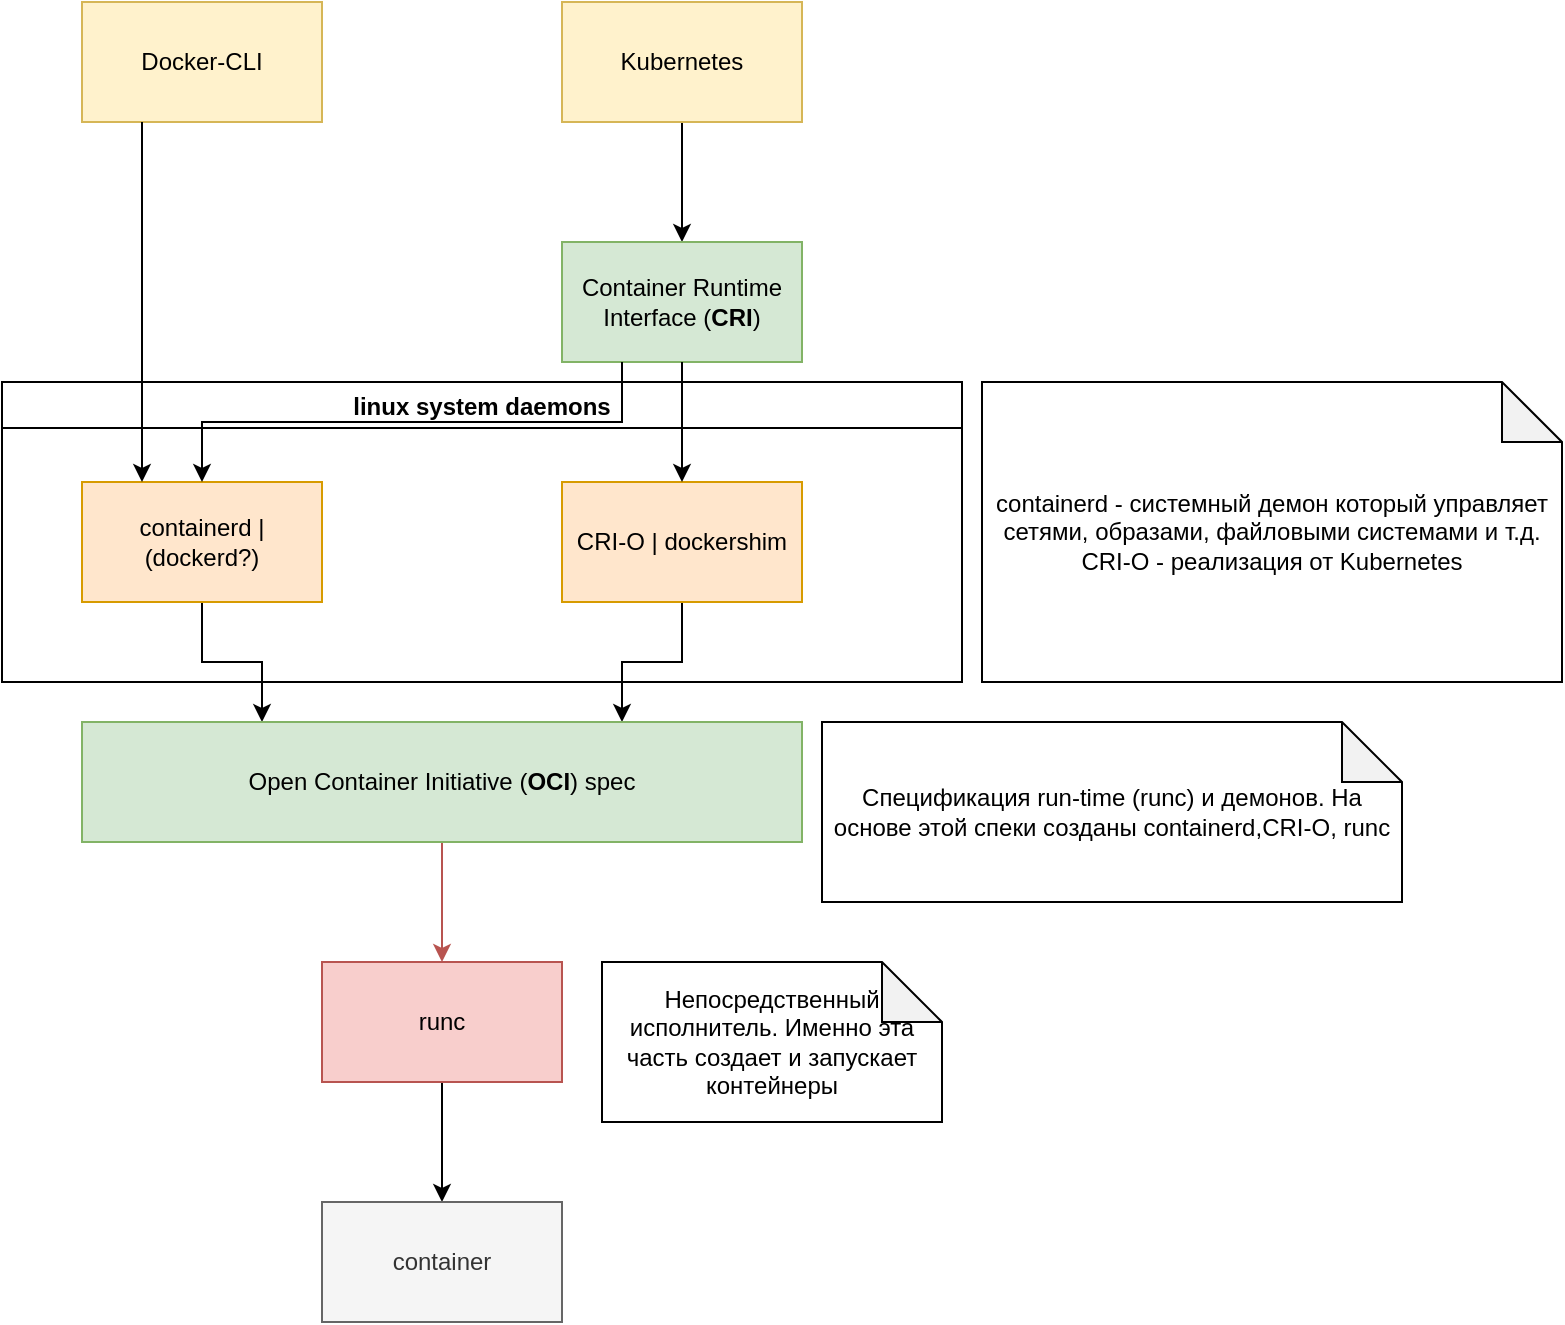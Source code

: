<mxfile version="19.0.3" type="device"><diagram id="R2lEEEUBdFMjLlhIrx00" name="Page-1"><mxGraphModel dx="1422" dy="873" grid="1" gridSize="10" guides="1" tooltips="1" connect="1" arrows="1" fold="1" page="1" pageScale="1" pageWidth="850" pageHeight="1100" math="0" shadow="0" extFonts="Permanent Marker^https://fonts.googleapis.com/css?family=Permanent+Marker"><root><mxCell id="0"/><mxCell id="1" parent="0"/><mxCell id="keZT6Aj--qQcIVIbq3E4-2" value="Docker-CLI" style="rounded=0;whiteSpace=wrap;html=1;fillColor=#fff2cc;strokeColor=#d6b656;" vertex="1" parent="1"><mxGeometry x="80" y="40" width="120" height="60" as="geometry"/></mxCell><mxCell id="keZT6Aj--qQcIVIbq3E4-10" style="edgeStyle=orthogonalEdgeStyle;rounded=0;orthogonalLoop=1;jettySize=auto;html=1;exitX=0.5;exitY=1;exitDx=0;exitDy=0;entryX=0.5;entryY=0;entryDx=0;entryDy=0;" edge="1" parent="1" source="keZT6Aj--qQcIVIbq3E4-3" target="keZT6Aj--qQcIVIbq3E4-4"><mxGeometry relative="1" as="geometry"/></mxCell><mxCell id="keZT6Aj--qQcIVIbq3E4-3" value="Kubernetes" style="rounded=0;whiteSpace=wrap;html=1;fillColor=#fff2cc;strokeColor=#d6b656;" vertex="1" parent="1"><mxGeometry x="320" y="40" width="120" height="60" as="geometry"/></mxCell><mxCell id="keZT6Aj--qQcIVIbq3E4-4" value="Container Runtime Interface (&lt;b&gt;CRI&lt;/b&gt;)" style="rounded=0;whiteSpace=wrap;html=1;strokeColor=#82b366;fillColor=#d5e8d4;" vertex="1" parent="1"><mxGeometry x="320" y="160" width="120" height="60" as="geometry"/></mxCell><mxCell id="keZT6Aj--qQcIVIbq3E4-13" style="edgeStyle=orthogonalEdgeStyle;rounded=0;orthogonalLoop=1;jettySize=auto;html=1;exitX=0.5;exitY=1;exitDx=0;exitDy=0;entryX=0.25;entryY=0;entryDx=0;entryDy=0;" edge="1" parent="1" source="keZT6Aj--qQcIVIbq3E4-5" target="keZT6Aj--qQcIVIbq3E4-11"><mxGeometry relative="1" as="geometry"/></mxCell><mxCell id="keZT6Aj--qQcIVIbq3E4-5" value="containerd | (dockerd?)" style="rounded=0;whiteSpace=wrap;html=1;strokeColor=#d79b00;fillColor=#ffe6cc;" vertex="1" parent="1"><mxGeometry x="80" y="280" width="120" height="60" as="geometry"/></mxCell><mxCell id="keZT6Aj--qQcIVIbq3E4-12" style="edgeStyle=orthogonalEdgeStyle;rounded=0;orthogonalLoop=1;jettySize=auto;html=1;exitX=0.5;exitY=1;exitDx=0;exitDy=0;entryX=0.75;entryY=0;entryDx=0;entryDy=0;" edge="1" parent="1" source="keZT6Aj--qQcIVIbq3E4-6" target="keZT6Aj--qQcIVIbq3E4-11"><mxGeometry relative="1" as="geometry"/></mxCell><mxCell id="keZT6Aj--qQcIVIbq3E4-6" value="CRI-O | dockershim" style="rounded=0;whiteSpace=wrap;html=1;strokeColor=#d79b00;fillColor=#ffe6cc;" vertex="1" parent="1"><mxGeometry x="320" y="280" width="120" height="60" as="geometry"/></mxCell><mxCell id="keZT6Aj--qQcIVIbq3E4-15" style="edgeStyle=orthogonalEdgeStyle;rounded=0;orthogonalLoop=1;jettySize=auto;html=1;exitX=0.5;exitY=1;exitDx=0;exitDy=0;entryX=0.5;entryY=0;entryDx=0;entryDy=0;fillColor=#f8cecc;strokeColor=#b85450;" edge="1" parent="1" source="keZT6Aj--qQcIVIbq3E4-11" target="keZT6Aj--qQcIVIbq3E4-14"><mxGeometry relative="1" as="geometry"/></mxCell><mxCell id="keZT6Aj--qQcIVIbq3E4-11" value="Open Container Initiative (&lt;b&gt;OCI&lt;/b&gt;) spec" style="rounded=0;whiteSpace=wrap;html=1;strokeColor=#82b366;fillColor=#d5e8d4;" vertex="1" parent="1"><mxGeometry x="80" y="400" width="360" height="60" as="geometry"/></mxCell><mxCell id="keZT6Aj--qQcIVIbq3E4-17" style="edgeStyle=orthogonalEdgeStyle;rounded=0;orthogonalLoop=1;jettySize=auto;html=1;exitX=0.5;exitY=1;exitDx=0;exitDy=0;entryX=0.5;entryY=0;entryDx=0;entryDy=0;" edge="1" parent="1" source="keZT6Aj--qQcIVIbq3E4-14" target="keZT6Aj--qQcIVIbq3E4-16"><mxGeometry relative="1" as="geometry"/></mxCell><mxCell id="keZT6Aj--qQcIVIbq3E4-14" value="runc" style="rounded=0;whiteSpace=wrap;html=1;strokeColor=#b85450;fillColor=#f8cecc;" vertex="1" parent="1"><mxGeometry x="200" y="520" width="120" height="60" as="geometry"/></mxCell><mxCell id="keZT6Aj--qQcIVIbq3E4-16" value="container" style="rounded=0;whiteSpace=wrap;html=1;strokeColor=#666666;fillColor=#f5f5f5;fontColor=#333333;" vertex="1" parent="1"><mxGeometry x="200" y="640" width="120" height="60" as="geometry"/></mxCell><mxCell id="keZT6Aj--qQcIVIbq3E4-19" value="linux system daemons" style="swimlane;strokeColor=#000000;" vertex="1" parent="1"><mxGeometry x="40" y="230" width="480" height="150" as="geometry"><mxRectangle x="40" y="230" width="160" height="23" as="alternateBounds"/></mxGeometry></mxCell><mxCell id="keZT6Aj--qQcIVIbq3E4-20" value="containerd - системный демон который управляет сетями, образами, файловыми системами и т.д.&lt;br&gt;CRI-O - реализация от Kubernetes" style="shape=note;whiteSpace=wrap;html=1;backgroundOutline=1;darkOpacity=0.05;strokeColor=#000000;" vertex="1" parent="1"><mxGeometry x="530" y="230" width="290" height="150" as="geometry"/></mxCell><mxCell id="keZT6Aj--qQcIVIbq3E4-7" style="edgeStyle=orthogonalEdgeStyle;rounded=0;orthogonalLoop=1;jettySize=auto;html=1;exitX=0.5;exitY=1;exitDx=0;exitDy=0;entryX=0.5;entryY=0;entryDx=0;entryDy=0;" edge="1" parent="1" source="keZT6Aj--qQcIVIbq3E4-4" target="keZT6Aj--qQcIVIbq3E4-6"><mxGeometry relative="1" as="geometry"/></mxCell><mxCell id="keZT6Aj--qQcIVIbq3E4-8" style="edgeStyle=orthogonalEdgeStyle;rounded=0;orthogonalLoop=1;jettySize=auto;html=1;exitX=0.25;exitY=1;exitDx=0;exitDy=0;entryX=0.5;entryY=0;entryDx=0;entryDy=0;" edge="1" parent="1" source="keZT6Aj--qQcIVIbq3E4-4" target="keZT6Aj--qQcIVIbq3E4-5"><mxGeometry relative="1" as="geometry"/></mxCell><mxCell id="keZT6Aj--qQcIVIbq3E4-9" style="edgeStyle=orthogonalEdgeStyle;rounded=0;orthogonalLoop=1;jettySize=auto;html=1;exitX=0.25;exitY=1;exitDx=0;exitDy=0;entryX=0.25;entryY=0;entryDx=0;entryDy=0;" edge="1" parent="1" source="keZT6Aj--qQcIVIbq3E4-2" target="keZT6Aj--qQcIVIbq3E4-5"><mxGeometry relative="1" as="geometry"/></mxCell><mxCell id="keZT6Aj--qQcIVIbq3E4-21" value="Спецификация run-time (runc) и демонов. На основе этой спеки созданы containerd,CRI-O, runc" style="shape=note;whiteSpace=wrap;html=1;backgroundOutline=1;darkOpacity=0.05;strokeColor=#000000;" vertex="1" parent="1"><mxGeometry x="450" y="400" width="290" height="90" as="geometry"/></mxCell><mxCell id="keZT6Aj--qQcIVIbq3E4-22" value="Непосредственный исполнитель. Именно эта часть создает и запускает контейнеры" style="shape=note;whiteSpace=wrap;html=1;backgroundOutline=1;darkOpacity=0.05;strokeColor=#000000;" vertex="1" parent="1"><mxGeometry x="340" y="520" width="170" height="80" as="geometry"/></mxCell></root></mxGraphModel></diagram></mxfile>